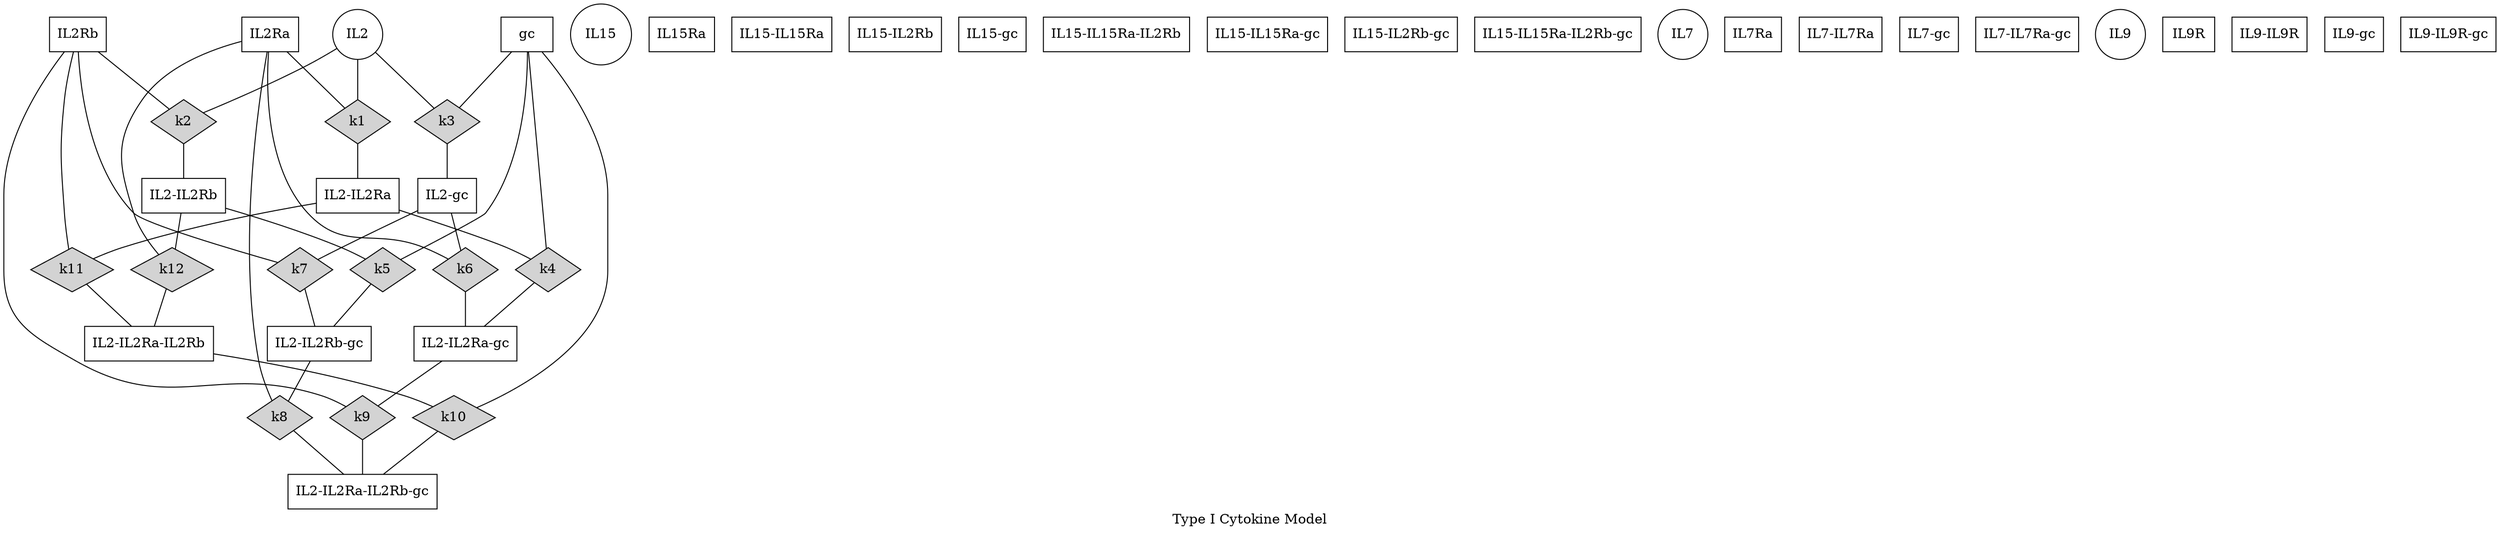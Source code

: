##"A few people in the field of genetics are using dot to draw "marriage node diagram"  pedigree drawings.  Here is one I have done of a test pedigree from the FTREE pedigree drawing package (Lion Share was a racehorse)." Contributed by David Duffy.

##Command to get the layout: "dot -Tpng thisfile > thisfile.png"

digraph Ped_Lion_Share           {
# page = "8.2677165,11.692913";
ratio = "auto";
mincross = 2.0;
label = "Type I Cytokine Model";

"IL2"   [shape=circle];
"IL2Ra" [shape=box    ];
"IL2Rb" [shape=box    ];
"gc"    [shape=box    ];
"IL2-IL2Ra" [shape=box];
"IL2-IL2Rb" [shape=box];
"IL2-gc" [shape=box];
"IL2-IL2Ra" [shape=box];
"IL2-IL2Ra" [shape=box];
"IL2-IL2Ra-IL2Rb" [shape=box ];
"IL2-IL2Ra-gc" [shape=box ];
"IL2-IL2Rb-gc" [shape=box ];
"IL2-IL2Ra-IL2Rb-gc" [shape=box ];

"IL15"  [shape=circle];
"IL15Ra"    [shape=box];
"IL15-IL15Ra"   [shape=box];
"IL15-IL2Rb"    [shape=box];
"IL15-gc"   [shape=box];
"IL15-IL15Ra-IL2Rb" [shape=box];
"IL15-IL15Ra-gc"    [shape=box];
"IL15-IL2Rb-gc" [shape=box];
"IL15-IL15Ra-IL2Rb-gc"  [shape=box];

"IL7"   [shape=circle];
"IL7Ra" [shape=box];
"IL7-IL7Ra" [shape=box];
"IL7-gc"    [shape=box];
"IL7-IL7Ra-gc"  [shape=box];

"IL9"   [shape=circle];
"IL9R" [shape=box    ];
"gc"    [shape=box    ];
"IL9-IL9R" [shape=box];
"IL9-gc" [shape=box];
"IL9-IL9R-gc" [shape=box ];


"k1" [shape=diamond,style=filled,height=.1,width=.1];
"IL2" -> "k1" [dir=none,weight=1];
"IL2Ra" -> "k1" [dir=none,weight=1];
"k1" -> "IL2-IL2Ra" [dir=none, weight=2];

"k2" [shape=diamond,style=filled,height=.1,width=.1];
"IL2" -> "k2" [dir=none,weight=1];
"IL2Rb" -> "k2" [dir=none,weight=1];
"k2" -> "IL2-IL2Rb" [dir=none, weight=2];

"k3" [shape=diamond,style=filled,height=.1,width=.1];
"IL2" -> "k3" [dir=none,weight=1];
"gc" -> "k3" [dir=none,weight=1];
"k3" -> "IL2-gc" [dir=none, weight=2];

"k4" [shape=diamond,style=filled,height=.1,width=.1];
"IL2-IL2Ra" -> "k4" [dir=none,weight=1];
"gc" -> "k4" [dir=none,weight=1];
"k4" -> "IL2-IL2Ra-gc" [dir=none, weight=2];

"k5" [shape=diamond,style=filled,height=.1,width=.1];
"IL2-IL2Rb" -> "k5" [dir=none,weight=1];
"gc" -> "k5" [dir=none,weight=1];
"k5" -> "IL2-IL2Rb-gc" [dir=none, weight=2];




"k6" [shape=diamond,style=filled,height=.1,width=.1];
"IL2-gc" -> "k6" [dir=none,weight=1];
"IL2Ra" -> "k6" [dir=none,weight=1];
"k6" -> "IL2-IL2Ra-gc" [dir=none, weight=2];

"k7" [shape=diamond,style=filled,height=.1,width=.1];
"IL2-gc" -> "k7" [dir=none,weight=1];
"IL2Rb" -> "k7" [dir=none,weight=1];
"k7" -> "IL2-IL2Rb-gc" [dir=none, weight=2];


"k8" [shape=diamond,style=filled,height=.1,width=.1];
"IL2-IL2Rb-gc" -> "k8" [dir=none,weight=1];
"IL2Ra" -> "k8" [dir=none,weight=1];
"k8" -> "IL2-IL2Ra-IL2Rb-gc" [dir=none, weight=2];

"k9" [shape=diamond,style=filled,height=.1,width=.1];
"IL2-IL2Ra-gc" -> "k9" [dir=none,weight=1];
"IL2Rb" -> "k9" [dir=none,weight=1];
"k9" -> "IL2-IL2Ra-IL2Rb-gc" [dir=none, weight=2];



"k10" [shape=diamond,style=filled,height=.1,width=.1];
"IL2-IL2Ra-IL2Rb" -> "k10" [dir=none,weight=1];
"gc" -> "k10" [dir=none,weight=1];
"k10" -> "IL2-IL2Ra-IL2Rb-gc" [dir=none, weight=2];

"k11" [shape=diamond,style=filled,height=.1,width=.1];
"IL2-IL2Ra" -> "k11" [dir=none,weight=1];
"IL2Rb" -> "k11" [dir=none,weight=1];
"k11" -> "IL2-IL2Ra-IL2Rb" [dir=none, weight=2];

"k12" [shape=diamond,style=filled,height=.1,width=.1];
"IL2-IL2Rb" -> "k12" [dir=none,weight=1];
"IL2Ra" -> "k12" [dir=none,weight=1];
"k12" -> "IL2-IL2Ra-IL2Rb" [dir=none, weight=2];

}